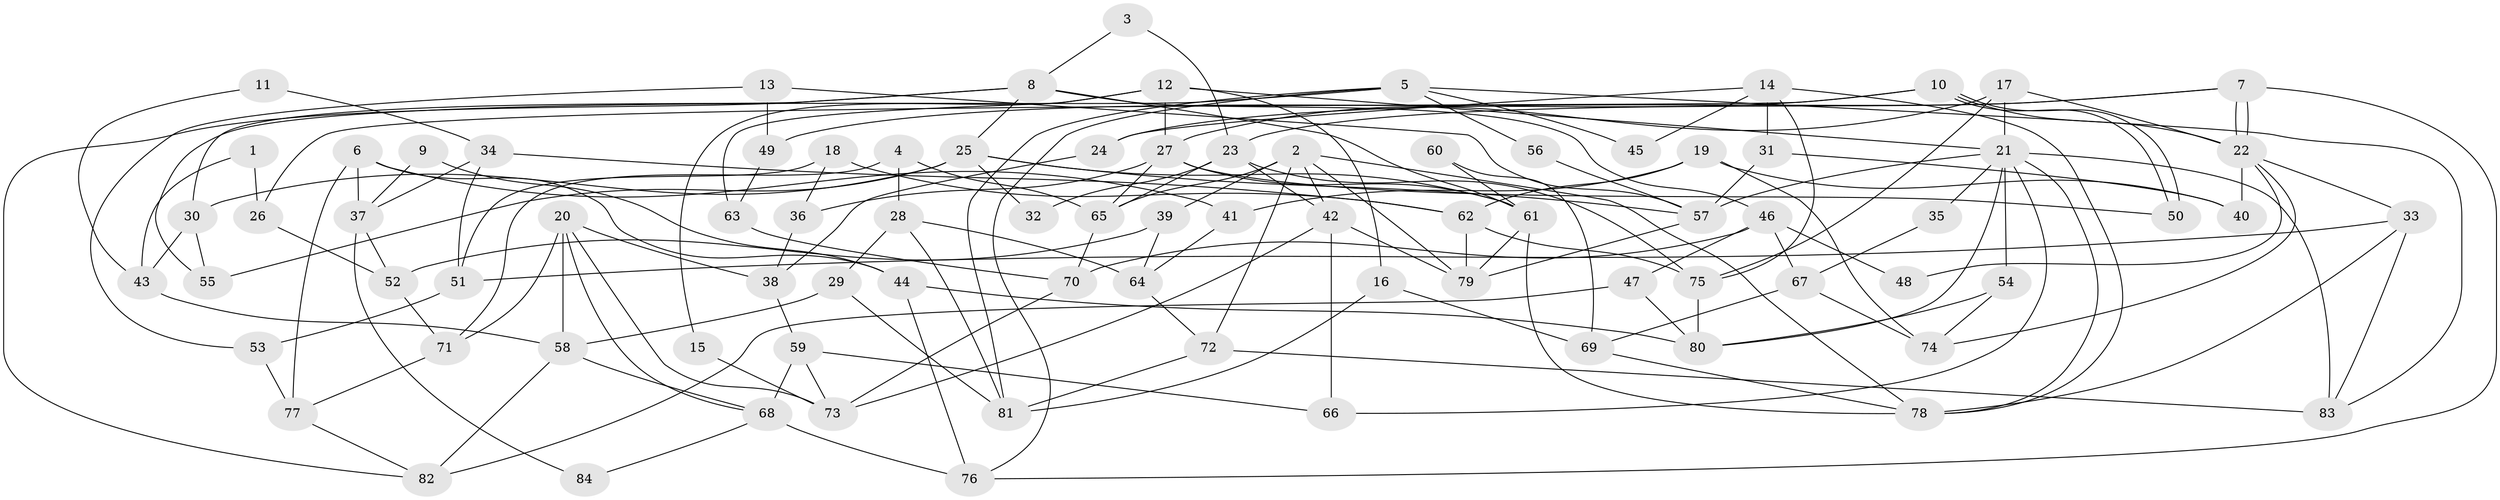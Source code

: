 // coarse degree distribution, {8: 0.01694915254237288, 6: 0.13559322033898305, 9: 0.03389830508474576, 4: 0.2711864406779661, 3: 0.23728813559322035, 2: 0.1864406779661017, 19: 0.01694915254237288, 5: 0.06779661016949153, 7: 0.01694915254237288, 10: 0.01694915254237288}
// Generated by graph-tools (version 1.1) at 2025/51/03/04/25 22:51:23]
// undirected, 84 vertices, 168 edges
graph export_dot {
  node [color=gray90,style=filled];
  1;
  2;
  3;
  4;
  5;
  6;
  7;
  8;
  9;
  10;
  11;
  12;
  13;
  14;
  15;
  16;
  17;
  18;
  19;
  20;
  21;
  22;
  23;
  24;
  25;
  26;
  27;
  28;
  29;
  30;
  31;
  32;
  33;
  34;
  35;
  36;
  37;
  38;
  39;
  40;
  41;
  42;
  43;
  44;
  45;
  46;
  47;
  48;
  49;
  50;
  51;
  52;
  53;
  54;
  55;
  56;
  57;
  58;
  59;
  60;
  61;
  62;
  63;
  64;
  65;
  66;
  67;
  68;
  69;
  70;
  71;
  72;
  73;
  74;
  75;
  76;
  77;
  78;
  79;
  80;
  81;
  82;
  83;
  84;
  1 -- 43;
  1 -- 26;
  2 -- 78;
  2 -- 42;
  2 -- 39;
  2 -- 65;
  2 -- 72;
  2 -- 79;
  3 -- 8;
  3 -- 23;
  4 -- 28;
  4 -- 65;
  4 -- 71;
  5 -- 76;
  5 -- 83;
  5 -- 45;
  5 -- 55;
  5 -- 56;
  5 -- 81;
  6 -- 77;
  6 -- 44;
  6 -- 37;
  6 -- 41;
  7 -- 22;
  7 -- 22;
  7 -- 23;
  7 -- 24;
  7 -- 76;
  8 -- 30;
  8 -- 61;
  8 -- 25;
  8 -- 46;
  8 -- 82;
  9 -- 37;
  9 -- 44;
  10 -- 22;
  10 -- 50;
  10 -- 50;
  10 -- 26;
  10 -- 49;
  11 -- 34;
  11 -- 43;
  12 -- 27;
  12 -- 63;
  12 -- 15;
  12 -- 16;
  12 -- 21;
  13 -- 57;
  13 -- 53;
  13 -- 49;
  14 -- 31;
  14 -- 78;
  14 -- 24;
  14 -- 45;
  14 -- 75;
  15 -- 73;
  16 -- 81;
  16 -- 69;
  17 -- 75;
  17 -- 21;
  17 -- 22;
  17 -- 27;
  18 -- 36;
  18 -- 62;
  18 -- 51;
  19 -- 62;
  19 -- 74;
  19 -- 40;
  19 -- 41;
  20 -- 71;
  20 -- 58;
  20 -- 38;
  20 -- 68;
  20 -- 73;
  21 -- 66;
  21 -- 35;
  21 -- 54;
  21 -- 57;
  21 -- 78;
  21 -- 80;
  21 -- 83;
  22 -- 33;
  22 -- 40;
  22 -- 48;
  22 -- 74;
  23 -- 75;
  23 -- 42;
  23 -- 32;
  23 -- 65;
  24 -- 38;
  25 -- 61;
  25 -- 30;
  25 -- 32;
  25 -- 55;
  25 -- 57;
  26 -- 52;
  27 -- 65;
  27 -- 36;
  27 -- 50;
  27 -- 61;
  28 -- 64;
  28 -- 81;
  28 -- 29;
  29 -- 81;
  29 -- 58;
  30 -- 55;
  30 -- 43;
  31 -- 40;
  31 -- 57;
  33 -- 78;
  33 -- 51;
  33 -- 83;
  34 -- 62;
  34 -- 51;
  34 -- 37;
  35 -- 67;
  36 -- 38;
  37 -- 52;
  37 -- 84;
  38 -- 59;
  39 -- 64;
  39 -- 52;
  41 -- 64;
  42 -- 73;
  42 -- 79;
  42 -- 66;
  43 -- 58;
  44 -- 80;
  44 -- 76;
  46 -- 70;
  46 -- 47;
  46 -- 48;
  46 -- 67;
  47 -- 80;
  47 -- 82;
  49 -- 63;
  51 -- 53;
  52 -- 71;
  53 -- 77;
  54 -- 74;
  54 -- 80;
  56 -- 57;
  57 -- 79;
  58 -- 82;
  58 -- 68;
  59 -- 68;
  59 -- 66;
  59 -- 73;
  60 -- 61;
  60 -- 69;
  61 -- 79;
  61 -- 78;
  62 -- 79;
  62 -- 75;
  63 -- 70;
  64 -- 72;
  65 -- 70;
  67 -- 69;
  67 -- 74;
  68 -- 76;
  68 -- 84;
  69 -- 78;
  70 -- 73;
  71 -- 77;
  72 -- 83;
  72 -- 81;
  75 -- 80;
  77 -- 82;
}

